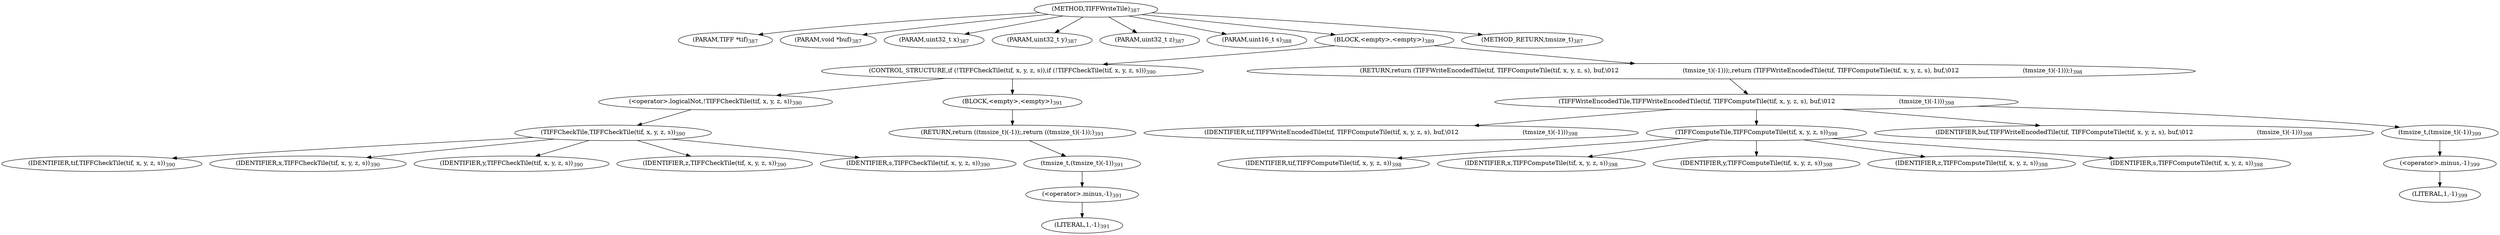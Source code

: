 digraph "TIFFWriteTile" {  
"31308" [label = <(METHOD,TIFFWriteTile)<SUB>387</SUB>> ]
"31309" [label = <(PARAM,TIFF *tif)<SUB>387</SUB>> ]
"31310" [label = <(PARAM,void *buf)<SUB>387</SUB>> ]
"31311" [label = <(PARAM,uint32_t x)<SUB>387</SUB>> ]
"31312" [label = <(PARAM,uint32_t y)<SUB>387</SUB>> ]
"31313" [label = <(PARAM,uint32_t z)<SUB>387</SUB>> ]
"31314" [label = <(PARAM,uint16_t s)<SUB>388</SUB>> ]
"31315" [label = <(BLOCK,&lt;empty&gt;,&lt;empty&gt;)<SUB>389</SUB>> ]
"31316" [label = <(CONTROL_STRUCTURE,if (!TIFFCheckTile(tif, x, y, z, s)),if (!TIFFCheckTile(tif, x, y, z, s)))<SUB>390</SUB>> ]
"31317" [label = <(&lt;operator&gt;.logicalNot,!TIFFCheckTile(tif, x, y, z, s))<SUB>390</SUB>> ]
"31318" [label = <(TIFFCheckTile,TIFFCheckTile(tif, x, y, z, s))<SUB>390</SUB>> ]
"31319" [label = <(IDENTIFIER,tif,TIFFCheckTile(tif, x, y, z, s))<SUB>390</SUB>> ]
"31320" [label = <(IDENTIFIER,x,TIFFCheckTile(tif, x, y, z, s))<SUB>390</SUB>> ]
"31321" [label = <(IDENTIFIER,y,TIFFCheckTile(tif, x, y, z, s))<SUB>390</SUB>> ]
"31322" [label = <(IDENTIFIER,z,TIFFCheckTile(tif, x, y, z, s))<SUB>390</SUB>> ]
"31323" [label = <(IDENTIFIER,s,TIFFCheckTile(tif, x, y, z, s))<SUB>390</SUB>> ]
"31324" [label = <(BLOCK,&lt;empty&gt;,&lt;empty&gt;)<SUB>391</SUB>> ]
"31325" [label = <(RETURN,return ((tmsize_t)(-1));,return ((tmsize_t)(-1));)<SUB>391</SUB>> ]
"31326" [label = <(tmsize_t,(tmsize_t)(-1))<SUB>391</SUB>> ]
"31327" [label = <(&lt;operator&gt;.minus,-1)<SUB>391</SUB>> ]
"31328" [label = <(LITERAL,1,-1)<SUB>391</SUB>> ]
"31329" [label = <(RETURN,return (TIFFWriteEncodedTile(tif, TIFFComputeTile(tif, x, y, z, s), buf,\012                                 (tmsize_t)(-1)));,return (TIFFWriteEncodedTile(tif, TIFFComputeTile(tif, x, y, z, s), buf,\012                                 (tmsize_t)(-1)));)<SUB>398</SUB>> ]
"31330" [label = <(TIFFWriteEncodedTile,TIFFWriteEncodedTile(tif, TIFFComputeTile(tif, x, y, z, s), buf,\012                                 (tmsize_t)(-1)))<SUB>398</SUB>> ]
"31331" [label = <(IDENTIFIER,tif,TIFFWriteEncodedTile(tif, TIFFComputeTile(tif, x, y, z, s), buf,\012                                 (tmsize_t)(-1)))<SUB>398</SUB>> ]
"31332" [label = <(TIFFComputeTile,TIFFComputeTile(tif, x, y, z, s))<SUB>398</SUB>> ]
"31333" [label = <(IDENTIFIER,tif,TIFFComputeTile(tif, x, y, z, s))<SUB>398</SUB>> ]
"31334" [label = <(IDENTIFIER,x,TIFFComputeTile(tif, x, y, z, s))<SUB>398</SUB>> ]
"31335" [label = <(IDENTIFIER,y,TIFFComputeTile(tif, x, y, z, s))<SUB>398</SUB>> ]
"31336" [label = <(IDENTIFIER,z,TIFFComputeTile(tif, x, y, z, s))<SUB>398</SUB>> ]
"31337" [label = <(IDENTIFIER,s,TIFFComputeTile(tif, x, y, z, s))<SUB>398</SUB>> ]
"31338" [label = <(IDENTIFIER,buf,TIFFWriteEncodedTile(tif, TIFFComputeTile(tif, x, y, z, s), buf,\012                                 (tmsize_t)(-1)))<SUB>398</SUB>> ]
"31339" [label = <(tmsize_t,(tmsize_t)(-1))<SUB>399</SUB>> ]
"31340" [label = <(&lt;operator&gt;.minus,-1)<SUB>399</SUB>> ]
"31341" [label = <(LITERAL,1,-1)<SUB>399</SUB>> ]
"31342" [label = <(METHOD_RETURN,tmsize_t)<SUB>387</SUB>> ]
  "31308" -> "31309" 
  "31308" -> "31310" 
  "31308" -> "31311" 
  "31308" -> "31312" 
  "31308" -> "31313" 
  "31308" -> "31314" 
  "31308" -> "31315" 
  "31308" -> "31342" 
  "31315" -> "31316" 
  "31315" -> "31329" 
  "31316" -> "31317" 
  "31316" -> "31324" 
  "31317" -> "31318" 
  "31318" -> "31319" 
  "31318" -> "31320" 
  "31318" -> "31321" 
  "31318" -> "31322" 
  "31318" -> "31323" 
  "31324" -> "31325" 
  "31325" -> "31326" 
  "31326" -> "31327" 
  "31327" -> "31328" 
  "31329" -> "31330" 
  "31330" -> "31331" 
  "31330" -> "31332" 
  "31330" -> "31338" 
  "31330" -> "31339" 
  "31332" -> "31333" 
  "31332" -> "31334" 
  "31332" -> "31335" 
  "31332" -> "31336" 
  "31332" -> "31337" 
  "31339" -> "31340" 
  "31340" -> "31341" 
}
